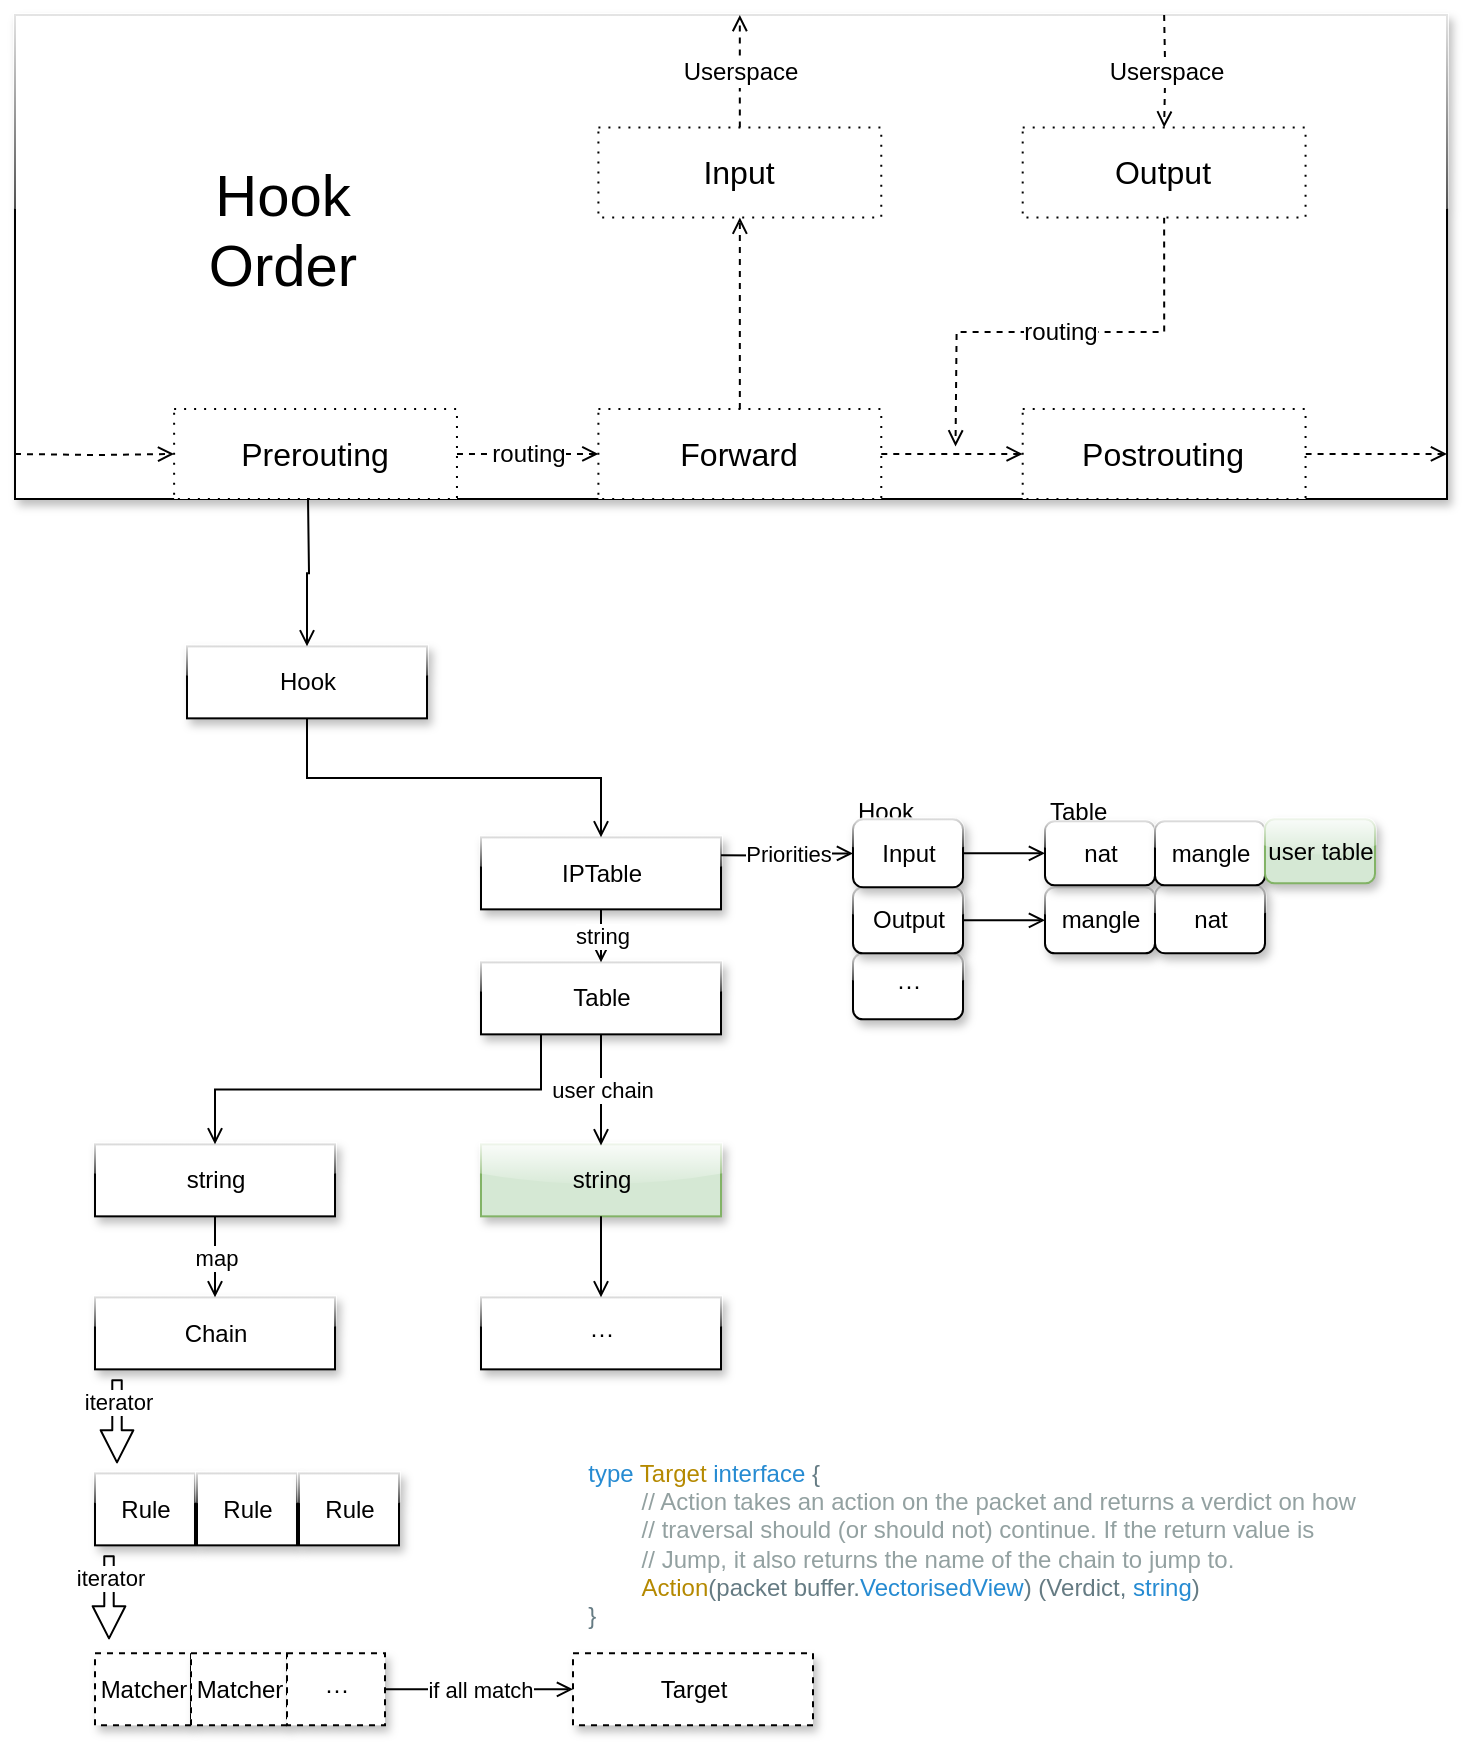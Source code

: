 <mxfile version="11.3.1" type="device" pages="2"><diagram id="ZP91uNZ38qnOfCJ92MrA" name="第 1 页"><mxGraphModel dx="883" dy="803" grid="0" gridSize="10" guides="1" tooltips="1" connect="1" arrows="1" fold="1" page="1" pageScale="1" pageWidth="827" pageHeight="1169" math="0" shadow="0"><root><mxCell id="0"/><mxCell id="1" parent="0"/><mxCell id="z08yBhAAF7HcjVavuX00-14" value="" style="group" vertex="1" connectable="0" parent="1"><mxGeometry x="28.5" y="418.676" width="680" height="467" as="geometry"/></mxCell><mxCell id="vL0ZEsZSCBzODcsoiC3--3" value="···" style="rounded=1;whiteSpace=wrap;html=1;shadow=1;glass=1;comic=0;" vertex="1" parent="z08yBhAAF7HcjVavuX00-14"><mxGeometry x="419" y="81" width="55" height="33" as="geometry"/></mxCell><mxCell id="MYhDUxRFZT9t4ZLYQsHw-10" value="IPTable&lt;span style=&quot;font-family: &amp;#34;helvetica&amp;#34; , &amp;#34;arial&amp;#34; , sans-serif ; font-size: 0px ; white-space: nowrap&quot;&gt;%3CmxGraphModel%3E%3Croot%3E%3CmxCell%20id%3D%220%22%2F%3E%3CmxCell%20id%3D%221%22%20parent%3D%220%22%2F%3E%3CmxCell%20id%3D%222%22%20value%3D%22nat%22%20style%3D%22rounded%3D1%3BwhiteSpace%3Dwrap%3Bhtml%3D1%3Bshadow%3D1%3Bglass%3D1%3Bcomic%3D0%3B%22%20vertex%3D%221%22%20parent%3D%221%22%3E%3CmxGeometry%20x%3D%22210%22%20y%3D%2220%22%20width%3D%2260%22%20height%3D%2230%22%20as%3D%22geometry%22%2F%3E%3C%2FmxCell%3E%3C%2Froot%3E%3C%2FmxGraphModel%3E&lt;/span&gt;" style="rounded=0;whiteSpace=wrap;html=1;shadow=1;glass=1;comic=0;" parent="z08yBhAAF7HcjVavuX00-14" vertex="1"><mxGeometry x="233" y="23" width="120" height="36" as="geometry"/></mxCell><mxCell id="MYhDUxRFZT9t4ZLYQsHw-11" value="Table" style="rounded=0;whiteSpace=wrap;html=1;shadow=1;glass=1;comic=0;" parent="z08yBhAAF7HcjVavuX00-14" vertex="1"><mxGeometry x="233" y="85.5" width="120" height="36" as="geometry"/></mxCell><mxCell id="vL0ZEsZSCBzODcsoiC3--13" value="string" style="edgeStyle=orthogonalEdgeStyle;rounded=0;orthogonalLoop=1;jettySize=auto;html=1;exitX=0.5;exitY=1;exitDx=0;exitDy=0;endArrow=open;endFill=0;" edge="1" parent="z08yBhAAF7HcjVavuX00-14" source="MYhDUxRFZT9t4ZLYQsHw-10" target="MYhDUxRFZT9t4ZLYQsHw-11"><mxGeometry relative="1" as="geometry"/></mxCell><mxCell id="vL0ZEsZSCBzODcsoiC3--1" value="Hook" style="text;html=1;resizable=0;points=[];autosize=1;align=left;verticalAlign=top;spacingTop=-4;" vertex="1" parent="z08yBhAAF7HcjVavuX00-14"><mxGeometry x="419" width="38" height="14" as="geometry"/></mxCell><mxCell id="vL0ZEsZSCBzODcsoiC3--7" value="mangle" style="rounded=1;whiteSpace=wrap;html=1;shadow=1;glass=1;comic=0;" vertex="1" parent="z08yBhAAF7HcjVavuX00-14"><mxGeometry x="515" y="48" width="55" height="33" as="geometry"/></mxCell><mxCell id="vL0ZEsZSCBzODcsoiC3--5" value="nat" style="rounded=1;whiteSpace=wrap;html=1;shadow=1;glass=1;comic=0;" vertex="1" parent="z08yBhAAF7HcjVavuX00-14"><mxGeometry x="570" y="47" width="55" height="34" as="geometry"/></mxCell><mxCell id="vL0ZEsZSCBzODcsoiC3--11" value="nat" style="rounded=1;whiteSpace=wrap;html=1;shadow=1;glass=1;comic=0;" vertex="1" parent="z08yBhAAF7HcjVavuX00-14"><mxGeometry x="515" y="15" width="55" height="32" as="geometry"/></mxCell><mxCell id="vL0ZEsZSCBzODcsoiC3--9" value="mangle" style="rounded=1;whiteSpace=wrap;html=1;shadow=1;glass=1;comic=0;" vertex="1" parent="z08yBhAAF7HcjVavuX00-14"><mxGeometry x="570" y="15" width="55" height="32" as="geometry"/></mxCell><mxCell id="r_kG-EjZNqoKFAAoe4aR-2" value="user table" style="rounded=1;whiteSpace=wrap;html=1;shadow=1;glass=1;comic=0;fillColor=#d5e8d4;strokeColor=#82b366;" vertex="1" parent="z08yBhAAF7HcjVavuX00-14"><mxGeometry x="625" y="14" width="55" height="32" as="geometry"/></mxCell><mxCell id="vL0ZEsZSCBzODcsoiC3--2" value="Output" style="rounded=1;whiteSpace=wrap;html=1;shadow=1;glass=1;comic=0;" vertex="1" parent="z08yBhAAF7HcjVavuX00-14"><mxGeometry x="419" y="48" width="55" height="33" as="geometry"/></mxCell><mxCell id="vL0ZEsZSCBzODcsoiC3--8" value="" style="edgeStyle=orthogonalEdgeStyle;rounded=0;orthogonalLoop=1;jettySize=auto;html=1;endArrow=open;endFill=0;" edge="1" parent="z08yBhAAF7HcjVavuX00-14" source="vL0ZEsZSCBzODcsoiC3--2" target="vL0ZEsZSCBzODcsoiC3--7"><mxGeometry relative="1" as="geometry"/></mxCell><mxCell id="MYhDUxRFZT9t4ZLYQsHw-24" value="Input" style="rounded=1;whiteSpace=wrap;html=1;shadow=1;glass=1;comic=0;" parent="z08yBhAAF7HcjVavuX00-14" vertex="1"><mxGeometry x="419" y="14" width="55" height="34" as="geometry"/></mxCell><mxCell id="MYhDUxRFZT9t4ZLYQsHw-23" value="Priorities" style="edgeStyle=orthogonalEdgeStyle;rounded=0;orthogonalLoop=1;jettySize=auto;html=1;exitX=1;exitY=0.25;exitDx=0;exitDy=0;endArrow=open;endFill=0;" parent="z08yBhAAF7HcjVavuX00-14" source="MYhDUxRFZT9t4ZLYQsHw-10" target="MYhDUxRFZT9t4ZLYQsHw-24" edge="1"><mxGeometry relative="1" as="geometry"><mxPoint x="458" y="32" as="targetPoint"/></mxGeometry></mxCell><mxCell id="vL0ZEsZSCBzODcsoiC3--4" style="edgeStyle=orthogonalEdgeStyle;rounded=0;orthogonalLoop=1;jettySize=auto;html=1;exitX=1;exitY=0.5;exitDx=0;exitDy=0;endArrow=open;endFill=0;entryX=0;entryY=0.5;entryDx=0;entryDy=0;" edge="1" parent="z08yBhAAF7HcjVavuX00-14" source="MYhDUxRFZT9t4ZLYQsHw-24" target="vL0ZEsZSCBzODcsoiC3--11"><mxGeometry relative="1" as="geometry"><mxPoint x="515" y="31" as="targetPoint"/></mxGeometry></mxCell><mxCell id="vL0ZEsZSCBzODcsoiC3--12" value="Table" style="text;html=1;resizable=0;points=[];autosize=1;align=left;verticalAlign=top;spacingTop=-4;" vertex="1" parent="z08yBhAAF7HcjVavuX00-14"><mxGeometry x="515" width="39" height="14" as="geometry"/></mxCell><mxCell id="r_kG-EjZNqoKFAAoe4aR-6" value="string" style="rounded=0;whiteSpace=wrap;html=1;shadow=1;glass=1;comic=0;" vertex="1" parent="z08yBhAAF7HcjVavuX00-14"><mxGeometry x="40" y="176.5" width="120" height="36" as="geometry"/></mxCell><mxCell id="r_kG-EjZNqoKFAAoe4aR-5" style="edgeStyle=orthogonalEdgeStyle;rounded=0;orthogonalLoop=1;jettySize=auto;html=1;exitX=0.25;exitY=1;exitDx=0;exitDy=0;endArrow=open;endFill=0;" edge="1" parent="z08yBhAAF7HcjVavuX00-14" source="MYhDUxRFZT9t4ZLYQsHw-11" target="r_kG-EjZNqoKFAAoe4aR-6"><mxGeometry relative="1" as="geometry"><mxPoint x="110" y="164" as="targetPoint"/></mxGeometry></mxCell><mxCell id="r_kG-EjZNqoKFAAoe4aR-9" value="string" style="rounded=0;whiteSpace=wrap;html=1;shadow=1;glass=1;comic=0;fillColor=#d5e8d4;strokeColor=#82b366;" vertex="1" parent="z08yBhAAF7HcjVavuX00-14"><mxGeometry x="233" y="176.5" width="120" height="36" as="geometry"/></mxCell><mxCell id="r_kG-EjZNqoKFAAoe4aR-11" value="user chain" style="edgeStyle=orthogonalEdgeStyle;rounded=0;orthogonalLoop=1;jettySize=auto;html=1;exitX=0.5;exitY=1;exitDx=0;exitDy=0;endArrow=open;endFill=0;entryX=0.5;entryY=0;entryDx=0;entryDy=0;" edge="1" parent="z08yBhAAF7HcjVavuX00-14" source="MYhDUxRFZT9t4ZLYQsHw-11" target="r_kG-EjZNqoKFAAoe4aR-9"><mxGeometry relative="1" as="geometry"><Array as="points"><mxPoint x="293" y="177"/><mxPoint x="293" y="177"/></Array></mxGeometry></mxCell><mxCell id="r_kG-EjZNqoKFAAoe4aR-7" value="" style="group" vertex="1" connectable="0" parent="z08yBhAAF7HcjVavuX00-14"><mxGeometry x="40" y="253" width="434" height="214" as="geometry"/></mxCell><mxCell id="vL0ZEsZSCBzODcsoiC3--37" value="&lt;table style=&quot;box-sizing: border-box ; border-collapse: collapse ; color: rgb(43 , 55 , 80) ; font-family: , &amp;#34;consolas&amp;#34; , &amp;#34;menlo&amp;#34; , &amp;#34;dejavu sans mono&amp;#34; , monospace ; text-align: left ; white-space: pre ; background-color: rgb(255 , 255 , 255)&quot;&gt;&lt;tbody style=&quot;box-sizing: border-box&quot;&gt;&lt;tr style=&quot;box-sizing: border-box ; transition: 0.2s ease-out 0s&quot;&gt;&lt;td class=&quot;code annotated&quot; style=&quot;box-sizing: border-box ; padding: 0px 0px 0px 1rem ; width: 1110px&quot;&gt;&lt;br&gt;&lt;/td&gt;&lt;/tr&gt;&lt;tr style=&quot;box-sizing: border-box ; transition: 0.2s ease-out 0s&quot;&gt;&lt;td class=&quot;line&quot; style=&quot;box-sizing: border-box ; text-align: right ; padding: 0px ; min-width: 2rem ; vertical-align: top ; color: rgb(189 , 199 , 219)&quot;&gt;&lt;/td&gt;&lt;td class=&quot;code annotated&quot; style=&quot;box-sizing: border-box ; padding: 0px 0px 0px 1rem ; width: 1110px&quot;&gt;&lt;div style=&quot;box-sizing: border-box ; display: inline-block&quot;&gt;&lt;span style=&quot;box-sizing: border-box ; color: rgb(38 , 139 , 210)&quot;&gt;&lt;span style=&quot;box-sizing: border-box&quot;&gt;type&lt;/span&gt;&lt;span style=&quot;box-sizing: border-box&quot;&gt; &lt;/span&gt;&lt;/span&gt;&lt;span style=&quot;box-sizing: border-box ; color: rgb(181 , 137 , 0)&quot;&gt;&lt;span style=&quot;box-sizing: border-box&quot;&gt;Target&lt;/span&gt;&lt;span style=&quot;box-sizing: border-box&quot;&gt; &lt;/span&gt;&lt;/span&gt;&lt;span style=&quot;box-sizing: border-box ; color: rgb(38 , 139 , 210)&quot;&gt;interface&lt;/span&gt;&lt;span style=&quot;box-sizing: border-box ; color: rgb(101 , 123 , 131)&quot;&gt;&lt;span style=&quot;box-sizing: border-box&quot;&gt; &lt;/span&gt;&lt;span style=&quot;box-sizing: border-box&quot;&gt;&lt;span style=&quot;box-sizing: border-box&quot;&gt;{&lt;/span&gt;&lt;/span&gt;&lt;span style=&quot;box-sizing: border-box&quot;&gt;&lt;br&gt;&lt;/span&gt;&lt;/span&gt;&lt;/div&gt;&lt;/td&gt;&lt;/tr&gt;&lt;tr style=&quot;box-sizing: border-box ; transition: 0.2s ease-out 0s&quot;&gt;&lt;td class=&quot;line&quot; style=&quot;box-sizing: border-box ; text-align: right ; padding: 0px ; min-width: 2rem ; vertical-align: top ; color: rgb(189 , 199 , 219)&quot;&gt;&lt;/td&gt;&lt;td class=&quot;code annotated&quot; style=&quot;box-sizing: border-box ; padding: 0px 0px 0px 1rem ; width: 1110px&quot;&gt;&lt;div style=&quot;box-sizing: border-box ; display: inline-block&quot;&gt;&lt;span style=&quot;box-sizing: border-box ; color: rgb(101 , 123 , 131)&quot;&gt;&#9;&lt;/span&gt;&lt;span style=&quot;box-sizing: border-box ; color: rgb(147 , 161 , 161)&quot;&gt;&lt;span style=&quot;box-sizing: border-box&quot;&gt;/&lt;/span&gt;&lt;span style=&quot;box-sizing: border-box&quot;&gt;&lt;span style=&quot;box-sizing: border-box&quot;&gt;/&lt;/span&gt;&lt;/span&gt;&lt;span style=&quot;box-sizing: border-box&quot;&gt; &lt;/span&gt;&lt;span style=&quot;box-sizing: border-box&quot;&gt;&lt;span style=&quot;box-sizing: border-box&quot;&gt;Action&lt;/span&gt;&lt;/span&gt;&lt;span style=&quot;box-sizing: border-box&quot;&gt; &lt;/span&gt;&lt;span style=&quot;box-sizing: border-box&quot;&gt;&lt;span style=&quot;box-sizing: border-box&quot;&gt;takes&lt;/span&gt;&lt;/span&gt;&lt;span style=&quot;box-sizing: border-box&quot;&gt; &lt;/span&gt;&lt;span style=&quot;box-sizing: border-box&quot;&gt;&lt;span style=&quot;box-sizing: border-box&quot;&gt;an&lt;/span&gt;&lt;/span&gt;&lt;span style=&quot;box-sizing: border-box&quot;&gt; &lt;/span&gt;&lt;span style=&quot;box-sizing: border-box&quot;&gt;&lt;span style=&quot;box-sizing: border-box&quot;&gt;action&lt;/span&gt;&lt;/span&gt;&lt;span style=&quot;box-sizing: border-box&quot;&gt; &lt;/span&gt;&lt;span style=&quot;box-sizing: border-box&quot;&gt;&lt;span style=&quot;box-sizing: border-box&quot;&gt;on&lt;/span&gt;&lt;/span&gt;&lt;span style=&quot;box-sizing: border-box&quot;&gt; &lt;/span&gt;&lt;span style=&quot;box-sizing: border-box&quot;&gt;&lt;span style=&quot;box-sizing: border-box&quot;&gt;the&lt;/span&gt;&lt;/span&gt;&lt;span style=&quot;box-sizing: border-box&quot;&gt; &lt;/span&gt;&lt;span style=&quot;box-sizing: border-box&quot;&gt;&lt;span style=&quot;box-sizing: border-box&quot;&gt;packet&lt;/span&gt;&lt;/span&gt;&lt;span style=&quot;box-sizing: border-box&quot;&gt; &lt;/span&gt;&lt;span style=&quot;box-sizing: border-box&quot;&gt;&lt;span style=&quot;box-sizing: border-box&quot;&gt;and&lt;/span&gt;&lt;/span&gt;&lt;span style=&quot;box-sizing: border-box&quot;&gt; &lt;/span&gt;&lt;span style=&quot;box-sizing: border-box&quot;&gt;&lt;span style=&quot;box-sizing: border-box&quot;&gt;returns&lt;/span&gt;&lt;/span&gt;&lt;span style=&quot;box-sizing: border-box&quot;&gt; &lt;/span&gt;&lt;span style=&quot;box-sizing: border-box&quot;&gt;&lt;span style=&quot;box-sizing: border-box&quot;&gt;a&lt;/span&gt;&lt;/span&gt;&lt;span style=&quot;box-sizing: border-box&quot;&gt; &lt;/span&gt;&lt;span style=&quot;box-sizing: border-box&quot;&gt;&lt;span style=&quot;box-sizing: border-box&quot;&gt;verdict&lt;/span&gt;&lt;/span&gt;&lt;span style=&quot;box-sizing: border-box&quot;&gt; &lt;/span&gt;&lt;span style=&quot;box-sizing: border-box&quot;&gt;&lt;span style=&quot;box-sizing: border-box&quot;&gt;on&lt;/span&gt;&lt;/span&gt;&lt;span style=&quot;box-sizing: border-box&quot;&gt; &lt;/span&gt;&lt;span style=&quot;box-sizing: border-box&quot;&gt;&lt;span style=&quot;box-sizing: border-box&quot;&gt;how&lt;/span&gt;&lt;/span&gt;&lt;span style=&quot;box-sizing: border-box&quot;&gt;&lt;br&gt;&lt;/span&gt;&lt;/span&gt;&lt;/div&gt;&lt;/td&gt;&lt;/tr&gt;&lt;tr style=&quot;box-sizing: border-box ; transition: 0.2s ease-out 0s&quot;&gt;&lt;td class=&quot;line&quot; style=&quot;box-sizing: border-box ; text-align: right ; padding: 0px ; min-width: 2rem ; vertical-align: top ; color: rgb(189 , 199 , 219)&quot;&gt;&lt;/td&gt;&lt;td class=&quot;code annotated&quot; style=&quot;box-sizing: border-box ; padding: 0px 0px 0px 1rem ; width: 1110px&quot;&gt;&lt;div style=&quot;box-sizing: border-box ; display: inline-block&quot;&gt;&lt;span style=&quot;box-sizing: border-box ; color: rgb(101 , 123 , 131)&quot;&gt;&#9;&lt;/span&gt;&lt;span style=&quot;box-sizing: border-box ; color: rgb(147 , 161 , 161)&quot;&gt;&lt;span style=&quot;box-sizing: border-box&quot;&gt;/&lt;/span&gt;&lt;span style=&quot;box-sizing: border-box&quot;&gt;&lt;span style=&quot;box-sizing: border-box&quot;&gt;/&lt;/span&gt;&lt;/span&gt;&lt;span style=&quot;box-sizing: border-box&quot;&gt; &lt;/span&gt;&lt;span style=&quot;box-sizing: border-box&quot;&gt;&lt;span style=&quot;box-sizing: border-box&quot;&gt;traversal&lt;/span&gt;&lt;/span&gt;&lt;span style=&quot;box-sizing: border-box&quot;&gt; &lt;/span&gt;&lt;span style=&quot;box-sizing: border-box&quot;&gt;&lt;span style=&quot;box-sizing: border-box&quot;&gt;should&lt;/span&gt;&lt;/span&gt;&lt;span style=&quot;box-sizing: border-box&quot;&gt; &lt;/span&gt;&lt;span style=&quot;box-sizing: border-box&quot;&gt;&lt;span style=&quot;box-sizing: border-box&quot;&gt;(&lt;/span&gt;&lt;/span&gt;&lt;span style=&quot;box-sizing: border-box&quot;&gt;&lt;span style=&quot;box-sizing: border-box&quot;&gt;or&lt;/span&gt;&lt;/span&gt;&lt;span style=&quot;box-sizing: border-box&quot;&gt; &lt;/span&gt;&lt;span style=&quot;box-sizing: border-box&quot;&gt;&lt;span style=&quot;box-sizing: border-box&quot;&gt;should&lt;/span&gt;&lt;/span&gt;&lt;span style=&quot;box-sizing: border-box&quot;&gt; &lt;/span&gt;&lt;span style=&quot;box-sizing: border-box&quot;&gt;&lt;span style=&quot;box-sizing: border-box&quot;&gt;not&lt;/span&gt;&lt;/span&gt;&lt;span style=&quot;box-sizing: border-box&quot;&gt;&lt;span style=&quot;box-sizing: border-box&quot;&gt;)&lt;/span&gt;&lt;/span&gt;&lt;span style=&quot;box-sizing: border-box&quot;&gt; &lt;/span&gt;&lt;span style=&quot;box-sizing: border-box&quot;&gt;&lt;span style=&quot;box-sizing: border-box&quot;&gt;continue&lt;/span&gt;&lt;/span&gt;&lt;span style=&quot;box-sizing: border-box&quot;&gt;&lt;span style=&quot;box-sizing: border-box&quot;&gt;.&lt;/span&gt;&lt;/span&gt;&lt;span style=&quot;box-sizing: border-box&quot;&gt; &lt;/span&gt;&lt;span style=&quot;box-sizing: border-box&quot;&gt;&lt;span style=&quot;box-sizing: border-box&quot;&gt;If&lt;/span&gt;&lt;/span&gt;&lt;span style=&quot;box-sizing: border-box&quot;&gt; &lt;/span&gt;&lt;span style=&quot;box-sizing: border-box&quot;&gt;&lt;span style=&quot;box-sizing: border-box&quot;&gt;the&lt;/span&gt;&lt;/span&gt;&lt;span style=&quot;box-sizing: border-box&quot;&gt; &lt;/span&gt;&lt;span style=&quot;box-sizing: border-box&quot;&gt;&lt;span style=&quot;box-sizing: border-box&quot;&gt;return&lt;/span&gt;&lt;/span&gt;&lt;span style=&quot;box-sizing: border-box&quot;&gt; &lt;/span&gt;&lt;span style=&quot;box-sizing: border-box&quot;&gt;&lt;span style=&quot;box-sizing: border-box&quot;&gt;value&lt;/span&gt;&lt;/span&gt;&lt;span style=&quot;box-sizing: border-box&quot;&gt; &lt;/span&gt;&lt;span style=&quot;box-sizing: border-box&quot;&gt;&lt;span style=&quot;box-sizing: border-box&quot;&gt;is&lt;/span&gt;&lt;/span&gt;&lt;span style=&quot;box-sizing: border-box&quot;&gt;&lt;br&gt;&lt;/span&gt;&lt;/span&gt;&lt;/div&gt;&lt;/td&gt;&lt;/tr&gt;&lt;tr style=&quot;box-sizing: border-box ; transition: 0.2s ease-out 0s&quot;&gt;&lt;td class=&quot;line&quot; style=&quot;box-sizing: border-box ; text-align: right ; padding: 0px ; min-width: 2rem ; vertical-align: top ; color: rgb(189 , 199 , 219)&quot;&gt;&lt;/td&gt;&lt;td class=&quot;code annotated&quot; style=&quot;box-sizing: border-box ; padding: 0px 0px 0px 1rem ; width: 1110px&quot;&gt;&lt;div style=&quot;box-sizing: border-box ; display: inline-block&quot;&gt;&lt;span style=&quot;box-sizing: border-box ; color: rgb(101 , 123 , 131)&quot;&gt;&#9;&lt;/span&gt;&lt;span style=&quot;box-sizing: border-box ; color: rgb(147 , 161 , 161)&quot;&gt;&lt;span style=&quot;box-sizing: border-box&quot;&gt;/&lt;/span&gt;&lt;span style=&quot;box-sizing: border-box&quot;&gt;&lt;span style=&quot;box-sizing: border-box&quot;&gt;/&lt;/span&gt;&lt;/span&gt;&lt;span style=&quot;box-sizing: border-box&quot;&gt; &lt;/span&gt;&lt;span style=&quot;box-sizing: border-box&quot;&gt;&lt;span style=&quot;box-sizing: border-box&quot;&gt;Jump&lt;/span&gt;&lt;/span&gt;&lt;span style=&quot;box-sizing: border-box&quot;&gt;&lt;span style=&quot;box-sizing: border-box&quot;&gt;,&lt;/span&gt;&lt;/span&gt;&lt;span style=&quot;box-sizing: border-box&quot;&gt; &lt;/span&gt;&lt;span style=&quot;box-sizing: border-box&quot;&gt;&lt;span style=&quot;box-sizing: border-box&quot;&gt;it&lt;/span&gt;&lt;/span&gt;&lt;span style=&quot;box-sizing: border-box&quot;&gt; &lt;/span&gt;&lt;span style=&quot;box-sizing: border-box&quot;&gt;&lt;span style=&quot;box-sizing: border-box&quot;&gt;also&lt;/span&gt;&lt;/span&gt;&lt;span style=&quot;box-sizing: border-box&quot;&gt; &lt;/span&gt;&lt;span style=&quot;box-sizing: border-box&quot;&gt;&lt;span style=&quot;box-sizing: border-box&quot;&gt;returns&lt;/span&gt;&lt;/span&gt;&lt;span style=&quot;box-sizing: border-box&quot;&gt; &lt;/span&gt;&lt;span style=&quot;box-sizing: border-box&quot;&gt;&lt;span style=&quot;box-sizing: border-box&quot;&gt;the&lt;/span&gt;&lt;/span&gt;&lt;span style=&quot;box-sizing: border-box&quot;&gt; &lt;/span&gt;&lt;span style=&quot;box-sizing: border-box&quot;&gt;&lt;span style=&quot;box-sizing: border-box&quot;&gt;name&lt;/span&gt;&lt;/span&gt;&lt;span style=&quot;box-sizing: border-box&quot;&gt; &lt;/span&gt;&lt;span style=&quot;box-sizing: border-box&quot;&gt;&lt;span style=&quot;box-sizing: border-box&quot;&gt;of&lt;/span&gt;&lt;/span&gt;&lt;span style=&quot;box-sizing: border-box&quot;&gt; &lt;/span&gt;&lt;span style=&quot;box-sizing: border-box&quot;&gt;&lt;span style=&quot;box-sizing: border-box&quot;&gt;the&lt;/span&gt;&lt;/span&gt;&lt;span style=&quot;box-sizing: border-box&quot;&gt; &lt;/span&gt;&lt;span style=&quot;box-sizing: border-box&quot;&gt;&lt;span style=&quot;box-sizing: border-box&quot;&gt;chain&lt;/span&gt;&lt;/span&gt;&lt;span style=&quot;box-sizing: border-box&quot;&gt; &lt;/span&gt;&lt;span style=&quot;box-sizing: border-box&quot;&gt;&lt;span style=&quot;box-sizing: border-box&quot;&gt;to&lt;/span&gt;&lt;/span&gt;&lt;span style=&quot;box-sizing: border-box&quot;&gt; &lt;/span&gt;&lt;span style=&quot;box-sizing: border-box&quot;&gt;&lt;span style=&quot;box-sizing: border-box&quot;&gt;jump&lt;/span&gt;&lt;/span&gt;&lt;span style=&quot;box-sizing: border-box&quot;&gt; &lt;/span&gt;&lt;span style=&quot;box-sizing: border-box&quot;&gt;&lt;span style=&quot;box-sizing: border-box&quot;&gt;to&lt;/span&gt;&lt;/span&gt;&lt;span style=&quot;box-sizing: border-box&quot;&gt;&lt;span style=&quot;box-sizing: border-box&quot;&gt;.&lt;/span&gt;&lt;/span&gt;&lt;span style=&quot;box-sizing: border-box&quot;&gt;&lt;br&gt;&lt;/span&gt;&lt;/span&gt;&lt;/div&gt;&lt;/td&gt;&lt;/tr&gt;&lt;tr style=&quot;box-sizing: border-box ; transition: 0.2s ease-out 0s&quot;&gt;&lt;td class=&quot;line&quot; style=&quot;box-sizing: border-box ; text-align: right ; padding: 0px ; min-width: 2rem ; vertical-align: top ; color: rgb(189 , 199 , 219)&quot;&gt;&lt;/td&gt;&lt;td class=&quot;code annotated&quot; style=&quot;box-sizing: border-box ; padding: 0px 0px 0px 1rem ; width: 1110px&quot;&gt;&lt;div style=&quot;box-sizing: border-box ; display: inline-block&quot;&gt;&lt;span style=&quot;box-sizing: border-box ; color: rgb(101 , 123 , 131)&quot;&gt;&#9;&lt;/span&gt;&lt;span style=&quot;box-sizing: border-box ; color: rgb(181 , 137 , 0)&quot;&gt;Action&lt;/span&gt;&lt;span style=&quot;box-sizing: border-box ; color: rgb(101 , 123 , 131)&quot;&gt;&lt;span style=&quot;box-sizing: border-box&quot;&gt;(&lt;/span&gt;&lt;span style=&quot;box-sizing: border-box&quot;&gt;&lt;span style=&quot;box-sizing: border-box&quot;&gt;packet&lt;/span&gt;&lt;/span&gt;&lt;span style=&quot;box-sizing: border-box&quot;&gt; &lt;/span&gt;&lt;span style=&quot;box-sizing: border-box&quot;&gt;&lt;span style=&quot;box-sizing: border-box&quot;&gt;buffer&lt;/span&gt;&lt;/span&gt;&lt;span style=&quot;box-sizing: border-box&quot;&gt;&lt;span style=&quot;box-sizing: border-box&quot;&gt;.&lt;/span&gt;&lt;/span&gt;&lt;/span&gt;&lt;span style=&quot;box-sizing: border-box ; color: rgb(38 , 139 , 210)&quot;&gt;VectorisedView&lt;/span&gt;&lt;span style=&quot;box-sizing: border-box ; color: rgb(101 , 123 , 131)&quot;&gt;&lt;span style=&quot;box-sizing: border-box&quot;&gt;)&lt;/span&gt;&lt;span style=&quot;box-sizing: border-box&quot;&gt; &lt;/span&gt;&lt;span style=&quot;box-sizing: border-box&quot;&gt;&lt;span style=&quot;box-sizing: border-box&quot;&gt;(&lt;/span&gt;&lt;/span&gt;&lt;span style=&quot;box-sizing: border-box&quot;&gt;&lt;span style=&quot;box-sizing: border-box&quot;&gt;Verdict&lt;/span&gt;&lt;/span&gt;&lt;span style=&quot;box-sizing: border-box&quot;&gt;&lt;span style=&quot;box-sizing: border-box&quot;&gt;,&lt;/span&gt;&lt;/span&gt;&lt;span style=&quot;box-sizing: border-box&quot;&gt; &lt;/span&gt;&lt;/span&gt;&lt;span style=&quot;box-sizing: border-box ; color: rgb(38 , 139 , 210)&quot;&gt;string&lt;/span&gt;&lt;span style=&quot;box-sizing: border-box ; color: rgb(101 , 123 , 131)&quot;&gt;&lt;span style=&quot;box-sizing: border-box&quot;&gt;)&lt;/span&gt;&lt;span style=&quot;box-sizing: border-box&quot;&gt;&lt;br&gt;&lt;/span&gt;&lt;/span&gt;&lt;/div&gt;&lt;/td&gt;&lt;/tr&gt;&lt;tr style=&quot;box-sizing: border-box ; transition: 0.2s ease-out 0s&quot;&gt;&lt;td class=&quot;line&quot; style=&quot;box-sizing: border-box ; text-align: right ; padding: 0px ; min-width: 2rem ; vertical-align: top ; color: rgb(189 , 199 , 219)&quot;&gt;&lt;/td&gt;&lt;td class=&quot;code annotated&quot; style=&quot;box-sizing: border-box ; padding: 0px 0px 0px 1rem ; width: 1110px&quot;&gt;&lt;div style=&quot;box-sizing: border-box ; display: inline-block&quot;&gt;&lt;span style=&quot;box-sizing: border-box ; color: rgb(101 , 123 , 131)&quot;&gt;}&lt;/span&gt;&lt;/div&gt;&lt;/td&gt;&lt;/tr&gt;&lt;/tbody&gt;&lt;/table&gt;" style="text;html=1;strokeColor=none;fillColor=none;align=center;verticalAlign=middle;whiteSpace=wrap;rounded=0;" vertex="1" parent="r_kG-EjZNqoKFAAoe4aR-7"><mxGeometry x="394" y="106" width="40" height="20" as="geometry"/></mxCell><mxCell id="MYhDUxRFZT9t4ZLYQsHw-12" value="Chain" style="rounded=0;whiteSpace=wrap;html=1;shadow=1;glass=1;comic=0;strokeColor=#000000;" parent="r_kG-EjZNqoKFAAoe4aR-7" vertex="1"><mxGeometry width="120" height="36" as="geometry"/></mxCell><mxCell id="MYhDUxRFZT9t4ZLYQsHw-13" value="Rule" style="rounded=0;whiteSpace=wrap;html=1;shadow=1;glass=1;comic=0;" parent="r_kG-EjZNqoKFAAoe4aR-7" vertex="1"><mxGeometry y="88" width="50" height="36" as="geometry"/></mxCell><mxCell id="MYhDUxRFZT9t4ZLYQsHw-17" value="Target" style="rounded=0;whiteSpace=wrap;html=1;shadow=1;glass=0;comic=0;dashed=1;strokeColor=#000000;" parent="r_kG-EjZNqoKFAAoe4aR-7" vertex="1"><mxGeometry x="239" y="178" width="120" height="36" as="geometry"/></mxCell><mxCell id="vL0ZEsZSCBzODcsoiC3--19" value="Rule" style="rounded=0;whiteSpace=wrap;html=1;shadow=1;glass=1;comic=0;" vertex="1" parent="r_kG-EjZNqoKFAAoe4aR-7"><mxGeometry x="51" y="88" width="50" height="36" as="geometry"/></mxCell><mxCell id="vL0ZEsZSCBzODcsoiC3--22" value="Rule" style="rounded=0;whiteSpace=wrap;html=1;shadow=1;glass=1;comic=0;" vertex="1" parent="r_kG-EjZNqoKFAAoe4aR-7"><mxGeometry x="102" y="88" width="50" height="36" as="geometry"/></mxCell><mxCell id="vL0ZEsZSCBzODcsoiC3--29" value="if all match" style="edgeStyle=orthogonalEdgeStyle;rounded=0;orthogonalLoop=1;jettySize=auto;html=1;exitX=1;exitY=0.5;exitDx=0;exitDy=0;entryX=0;entryY=0.5;entryDx=0;entryDy=0;endArrow=open;endFill=0;" edge="1" parent="r_kG-EjZNqoKFAAoe4aR-7" source="vL0ZEsZSCBzODcsoiC3--28" target="MYhDUxRFZT9t4ZLYQsHw-17"><mxGeometry relative="1" as="geometry"/></mxCell><mxCell id="vL0ZEsZSCBzODcsoiC3--30" value="iterator" style="shape=flexArrow;endArrow=classic;html=1;endWidth=10.633;endSize=5.019;width=4.722;" edge="1" parent="r_kG-EjZNqoKFAAoe4aR-7"><mxGeometry x="-0.476" width="50" height="50" relative="1" as="geometry"><mxPoint x="11" y="41" as="sourcePoint"/><mxPoint x="11" y="83" as="targetPoint"/><mxPoint as="offset"/></mxGeometry></mxCell><mxCell id="vL0ZEsZSCBzODcsoiC3--32" value="iterator" style="shape=flexArrow;endArrow=classic;html=1;endWidth=10.633;endSize=5.019;width=4.722;" edge="1" parent="r_kG-EjZNqoKFAAoe4aR-7"><mxGeometry x="-0.476" width="50" height="50" relative="1" as="geometry"><mxPoint x="7" y="129" as="sourcePoint"/><mxPoint x="7" y="171" as="targetPoint"/><mxPoint as="offset"/></mxGeometry></mxCell><mxCell id="r_kG-EjZNqoKFAAoe4aR-1" value="" style="group" vertex="1" connectable="0" parent="r_kG-EjZNqoKFAAoe4aR-7"><mxGeometry y="178" width="145" height="36" as="geometry"/></mxCell><mxCell id="MYhDUxRFZT9t4ZLYQsHw-18" value="Matcher" style="rounded=0;whiteSpace=wrap;html=1;shadow=1;glass=0;comic=0;dashed=1;strokeColor=#000000;" parent="r_kG-EjZNqoKFAAoe4aR-1" vertex="1"><mxGeometry width="48" height="36" as="geometry"/></mxCell><mxCell id="vL0ZEsZSCBzODcsoiC3--25" value="Matcher" style="rounded=0;whiteSpace=wrap;html=1;shadow=1;glass=0;comic=0;dashed=1;strokeColor=#000000;" vertex="1" parent="r_kG-EjZNqoKFAAoe4aR-1"><mxGeometry x="48" width="48" height="36" as="geometry"/></mxCell><mxCell id="vL0ZEsZSCBzODcsoiC3--28" value="···" style="rounded=0;whiteSpace=wrap;html=1;shadow=1;glass=0;comic=0;dashed=1;strokeColor=#000000;" vertex="1" parent="r_kG-EjZNqoKFAAoe4aR-1"><mxGeometry x="96" width="49" height="36" as="geometry"/></mxCell><mxCell id="r_kG-EjZNqoKFAAoe4aR-14" value="···" style="rounded=0;whiteSpace=wrap;html=1;shadow=1;glass=1;comic=0;" vertex="1" parent="r_kG-EjZNqoKFAAoe4aR-7"><mxGeometry x="193" width="120" height="36" as="geometry"/></mxCell><mxCell id="r_kG-EjZNqoKFAAoe4aR-8" value="map" style="edgeStyle=orthogonalEdgeStyle;rounded=0;orthogonalLoop=1;jettySize=auto;html=1;exitX=0.5;exitY=1;exitDx=0;exitDy=0;entryX=0.5;entryY=0;entryDx=0;entryDy=0;endArrow=open;endFill=0;" edge="1" parent="z08yBhAAF7HcjVavuX00-14" source="r_kG-EjZNqoKFAAoe4aR-6" target="MYhDUxRFZT9t4ZLYQsHw-12"><mxGeometry relative="1" as="geometry"/></mxCell><mxCell id="r_kG-EjZNqoKFAAoe4aR-12" style="edgeStyle=orthogonalEdgeStyle;rounded=0;orthogonalLoop=1;jettySize=auto;html=1;exitX=0.5;exitY=1;exitDx=0;exitDy=0;endArrow=open;endFill=0;" edge="1" parent="z08yBhAAF7HcjVavuX00-14" source="r_kG-EjZNqoKFAAoe4aR-9" target="r_kG-EjZNqoKFAAoe4aR-14"><mxGeometry relative="1" as="geometry"><mxPoint x="221" y="243" as="targetPoint"/></mxGeometry></mxCell><mxCell id="z08yBhAAF7HcjVavuX00-18" value="" style="group;rounded=0;shadow=1;verticalAlign=middle;strokeColor=#000000;fillColor=#ffffff;glass=1;" vertex="1" connectable="0" parent="1"><mxGeometry x="28.5" y="30.5" width="716" height="242" as="geometry"/></mxCell><mxCell id="z08yBhAAF7HcjVavuX00-1" style="edgeStyle=orthogonalEdgeStyle;rounded=0;orthogonalLoop=1;jettySize=auto;html=1;entryX=0;entryY=0.5;entryDx=0;entryDy=0;fontSize=12;endArrow=open;endFill=0;dashed=1;" edge="1" parent="z08yBhAAF7HcjVavuX00-18" target="z08yBhAAF7HcjVavuX00-3"><mxGeometry relative="1" as="geometry"><mxPoint x="-4.02e-13" y="219.488" as="targetPoint"/><mxPoint y="219.488" as="sourcePoint"/></mxGeometry></mxCell><mxCell id="z08yBhAAF7HcjVavuX00-3" value="Prerouting" style="rounded=0;whiteSpace=wrap;html=1;fontSize=16;dashed=1;dashPattern=1 4;" vertex="1" parent="z08yBhAAF7HcjVavuX00-18"><mxGeometry x="79.556" y="196.977" width="141.432" height="45.023" as="geometry"/></mxCell><mxCell id="z08yBhAAF7HcjVavuX00-6" value="Forward" style="rounded=0;whiteSpace=wrap;html=1;fontSize=16;dashed=1;dashPattern=1 4;" vertex="1" parent="z08yBhAAF7HcjVavuX00-18"><mxGeometry x="291.704" y="196.977" width="141.432" height="45.023" as="geometry"/></mxCell><mxCell id="z08yBhAAF7HcjVavuX00-2" value="routing" style="edgeStyle=orthogonalEdgeStyle;rounded=0;orthogonalLoop=1;jettySize=auto;html=1;exitX=1;exitY=0.5;exitDx=0;exitDy=0;entryX=0;entryY=0.5;entryDx=0;entryDy=0;dashed=1;endArrow=open;endFill=0;fontSize=12;" edge="1" parent="z08yBhAAF7HcjVavuX00-18" source="z08yBhAAF7HcjVavuX00-3" target="z08yBhAAF7HcjVavuX00-6"><mxGeometry relative="1" as="geometry"/></mxCell><mxCell id="z08yBhAAF7HcjVavuX00-7" style="edgeStyle=orthogonalEdgeStyle;rounded=0;orthogonalLoop=1;jettySize=auto;html=1;exitX=1;exitY=0.5;exitDx=0;exitDy=0;dashed=1;endArrow=open;endFill=0;fontSize=12;" edge="1" parent="z08yBhAAF7HcjVavuX00-18" source="z08yBhAAF7HcjVavuX00-8"><mxGeometry relative="1" as="geometry"><mxPoint x="716" y="219.488" as="targetPoint"/></mxGeometry></mxCell><mxCell id="z08yBhAAF7HcjVavuX00-8" value="Postrouting" style="rounded=0;whiteSpace=wrap;html=1;fontSize=16;dashed=1;dashPattern=1 4;" vertex="1" parent="z08yBhAAF7HcjVavuX00-18"><mxGeometry x="503.852" y="196.977" width="141.432" height="45.023" as="geometry"/></mxCell><mxCell id="z08yBhAAF7HcjVavuX00-4" style="edgeStyle=orthogonalEdgeStyle;rounded=0;orthogonalLoop=1;jettySize=auto;html=1;exitX=1;exitY=0.5;exitDx=0;exitDy=0;entryX=0;entryY=0.5;entryDx=0;entryDy=0;dashed=1;endArrow=open;endFill=0;fontSize=12;" edge="1" parent="z08yBhAAF7HcjVavuX00-18" source="z08yBhAAF7HcjVavuX00-6" target="z08yBhAAF7HcjVavuX00-8"><mxGeometry relative="1" as="geometry"/></mxCell><mxCell id="z08yBhAAF7HcjVavuX00-9" value="Userspace" style="edgeStyle=orthogonalEdgeStyle;rounded=0;orthogonalLoop=1;jettySize=auto;html=1;exitX=0.5;exitY=0;exitDx=0;exitDy=0;dashed=1;endArrow=open;endFill=0;fontSize=12;" edge="1" parent="z08yBhAAF7HcjVavuX00-18" source="z08yBhAAF7HcjVavuX00-10"><mxGeometry relative="1" as="geometry"><mxPoint x="362.42" as="targetPoint"/></mxGeometry></mxCell><mxCell id="z08yBhAAF7HcjVavuX00-10" value="Input" style="rounded=0;whiteSpace=wrap;html=1;fontSize=16;dashed=1;dashPattern=1 4;" vertex="1" parent="z08yBhAAF7HcjVavuX00-18"><mxGeometry x="291.704" y="56.279" width="141.432" height="45.023" as="geometry"/></mxCell><mxCell id="z08yBhAAF7HcjVavuX00-5" style="edgeStyle=orthogonalEdgeStyle;rounded=0;orthogonalLoop=1;jettySize=auto;html=1;exitX=0.5;exitY=0;exitDx=0;exitDy=0;dashed=1;endArrow=open;endFill=0;fontSize=12;" edge="1" parent="z08yBhAAF7HcjVavuX00-18" source="z08yBhAAF7HcjVavuX00-6" target="z08yBhAAF7HcjVavuX00-10"><mxGeometry relative="1" as="geometry"/></mxCell><mxCell id="z08yBhAAF7HcjVavuX00-11" value="routing" style="edgeStyle=orthogonalEdgeStyle;rounded=0;orthogonalLoop=1;jettySize=auto;html=1;exitX=0.5;exitY=1;exitDx=0;exitDy=0;dashed=1;endArrow=open;endFill=0;fontSize=12;" edge="1" parent="z08yBhAAF7HcjVavuX00-18" source="z08yBhAAF7HcjVavuX00-13"><mxGeometry relative="1" as="geometry"><mxPoint x="470.262" y="215.736" as="targetPoint"/></mxGeometry></mxCell><mxCell id="z08yBhAAF7HcjVavuX00-12" value="Userspace" style="edgeStyle=orthogonalEdgeStyle;rounded=0;orthogonalLoop=1;jettySize=auto;html=1;dashed=1;endArrow=open;endFill=0;fontSize=12;entryX=0.5;entryY=0;entryDx=0;entryDy=0;" edge="1" parent="z08yBhAAF7HcjVavuX00-18" target="z08yBhAAF7HcjVavuX00-13"><mxGeometry relative="1" as="geometry"><mxPoint x="574.568" y="-37.519" as="targetPoint"/><mxPoint x="574.568" as="sourcePoint"/></mxGeometry></mxCell><mxCell id="z08yBhAAF7HcjVavuX00-13" value="Output" style="rounded=0;whiteSpace=wrap;html=1;fontSize=16;dashed=1;dashPattern=1 4;" vertex="1" parent="z08yBhAAF7HcjVavuX00-18"><mxGeometry x="503.852" y="56.279" width="141.432" height="45.023" as="geometry"/></mxCell><mxCell id="z08yBhAAF7HcjVavuX00-23" value="Hook Order" style="text;html=1;strokeColor=none;fillColor=none;align=center;verticalAlign=middle;whiteSpace=wrap;rounded=0;fontSize=29;" vertex="1" parent="z08yBhAAF7HcjVavuX00-18"><mxGeometry x="74.252" y="69.411" width="119.333" height="76.915" as="geometry"/></mxCell><mxCell id="MYhDUxRFZT9t4ZLYQsHw-9" value="Hook" style="rounded=0;whiteSpace=wrap;html=1;shadow=1;glass=1;comic=0;" parent="1" vertex="1"><mxGeometry x="114.5" y="346.176" width="120" height="36" as="geometry"/></mxCell><mxCell id="MYhDUxRFZT9t4ZLYQsHw-19" style="edgeStyle=orthogonalEdgeStyle;rounded=0;orthogonalLoop=1;jettySize=auto;html=1;exitX=0.5;exitY=1;exitDx=0;exitDy=0;entryX=0.5;entryY=0;entryDx=0;entryDy=0;endArrow=open;endFill=0;" parent="1" source="MYhDUxRFZT9t4ZLYQsHw-9" target="MYhDUxRFZT9t4ZLYQsHw-10" edge="1"><mxGeometry relative="1" as="geometry"/></mxCell><mxCell id="z08yBhAAF7HcjVavuX00-19" style="edgeStyle=orthogonalEdgeStyle;rounded=0;orthogonalLoop=1;jettySize=auto;html=1;endArrow=open;endFill=0;" edge="1" parent="1" target="MYhDUxRFZT9t4ZLYQsHw-9"><mxGeometry relative="1" as="geometry"><mxPoint x="175" y="272" as="sourcePoint"/></mxGeometry></mxCell></root></mxGraphModel></diagram><diagram id="hFJB7tADBMPIiZfFb4wt" name="第 2 页"><mxGraphModel dx="530" dy="482" grid="1" gridSize="10" guides="1" tooltips="1" connect="1" arrows="1" fold="1" page="1" pageScale="1" pageWidth="827" pageHeight="1169" math="0" shadow="0"><root><mxCell id="YZlakV1biq-zncu55PRI-0"/><mxCell id="YZlakV1biq-zncu55PRI-1" parent="YZlakV1biq-zncu55PRI-0"/><mxCell id="JTlpp2xSlT0dBLxiSSJM-0" style="edgeStyle=orthogonalEdgeStyle;rounded=0;orthogonalLoop=1;jettySize=auto;html=1;entryX=0;entryY=0.5;entryDx=0;entryDy=0;fontSize=12;endArrow=open;endFill=0;dashed=1;" edge="1" parent="YZlakV1biq-zncu55PRI-1" target="JTlpp2xSlT0dBLxiSSJM-2"><mxGeometry relative="1" as="geometry"><mxPoint x="8" y="414" as="targetPoint"/><mxPoint x="8.0" y="414" as="sourcePoint"/></mxGeometry></mxCell><mxCell id="JTlpp2xSlT0dBLxiSSJM-1" value="routing" style="edgeStyle=orthogonalEdgeStyle;rounded=0;orthogonalLoop=1;jettySize=auto;html=1;exitX=1;exitY=0.5;exitDx=0;exitDy=0;entryX=0;entryY=0.5;entryDx=0;entryDy=0;dashed=1;endArrow=open;endFill=0;fontSize=12;" edge="1" parent="YZlakV1biq-zncu55PRI-1" source="JTlpp2xSlT0dBLxiSSJM-2" target="JTlpp2xSlT0dBLxiSSJM-5"><mxGeometry relative="1" as="geometry"/></mxCell><mxCell id="JTlpp2xSlT0dBLxiSSJM-2" value="Prerouting" style="rounded=0;whiteSpace=wrap;html=1;fontSize=16;dashed=1;dashPattern=1 4;" vertex="1" parent="YZlakV1biq-zncu55PRI-1"><mxGeometry x="98" y="390" width="160" height="48" as="geometry"/></mxCell><mxCell id="JTlpp2xSlT0dBLxiSSJM-3" style="edgeStyle=orthogonalEdgeStyle;rounded=0;orthogonalLoop=1;jettySize=auto;html=1;exitX=1;exitY=0.5;exitDx=0;exitDy=0;entryX=0;entryY=0.5;entryDx=0;entryDy=0;dashed=1;endArrow=open;endFill=0;fontSize=12;" edge="1" parent="YZlakV1biq-zncu55PRI-1" source="JTlpp2xSlT0dBLxiSSJM-5" target="JTlpp2xSlT0dBLxiSSJM-7"><mxGeometry relative="1" as="geometry"/></mxCell><mxCell id="JTlpp2xSlT0dBLxiSSJM-4" style="edgeStyle=orthogonalEdgeStyle;rounded=0;orthogonalLoop=1;jettySize=auto;html=1;exitX=0.5;exitY=0;exitDx=0;exitDy=0;dashed=1;endArrow=open;endFill=0;fontSize=12;" edge="1" parent="YZlakV1biq-zncu55PRI-1" source="JTlpp2xSlT0dBLxiSSJM-5" target="JTlpp2xSlT0dBLxiSSJM-9"><mxGeometry relative="1" as="geometry"/></mxCell><mxCell id="JTlpp2xSlT0dBLxiSSJM-5" value="Forward" style="rounded=0;whiteSpace=wrap;html=1;fontSize=16;dashed=1;dashPattern=1 4;" vertex="1" parent="YZlakV1biq-zncu55PRI-1"><mxGeometry x="338" y="390" width="160" height="48" as="geometry"/></mxCell><mxCell id="JTlpp2xSlT0dBLxiSSJM-6" style="edgeStyle=orthogonalEdgeStyle;rounded=0;orthogonalLoop=1;jettySize=auto;html=1;exitX=1;exitY=0.5;exitDx=0;exitDy=0;dashed=1;endArrow=open;endFill=0;fontSize=12;" edge="1" parent="YZlakV1biq-zncu55PRI-1" source="JTlpp2xSlT0dBLxiSSJM-7"><mxGeometry relative="1" as="geometry"><mxPoint x="818" y="414" as="targetPoint"/></mxGeometry></mxCell><mxCell id="JTlpp2xSlT0dBLxiSSJM-7" value="Postrouting" style="rounded=0;whiteSpace=wrap;html=1;fontSize=16;dashed=1;dashPattern=1 4;" vertex="1" parent="YZlakV1biq-zncu55PRI-1"><mxGeometry x="578" y="390" width="160" height="48" as="geometry"/></mxCell><mxCell id="JTlpp2xSlT0dBLxiSSJM-8" value="Userspace" style="edgeStyle=orthogonalEdgeStyle;rounded=0;orthogonalLoop=1;jettySize=auto;html=1;exitX=0.5;exitY=0;exitDx=0;exitDy=0;dashed=1;endArrow=open;endFill=0;fontSize=12;" edge="1" parent="YZlakV1biq-zncu55PRI-1" source="JTlpp2xSlT0dBLxiSSJM-9"><mxGeometry relative="1" as="geometry"><mxPoint x="418" y="180" as="targetPoint"/></mxGeometry></mxCell><mxCell id="JTlpp2xSlT0dBLxiSSJM-9" value="Input" style="rounded=0;whiteSpace=wrap;html=1;fontSize=16;dashed=1;dashPattern=1 4;" vertex="1" parent="YZlakV1biq-zncu55PRI-1"><mxGeometry x="338" y="240" width="160" height="48" as="geometry"/></mxCell><mxCell id="JTlpp2xSlT0dBLxiSSJM-10" value="routing" style="edgeStyle=orthogonalEdgeStyle;rounded=0;orthogonalLoop=1;jettySize=auto;html=1;exitX=0.5;exitY=1;exitDx=0;exitDy=0;dashed=1;endArrow=open;endFill=0;fontSize=12;" edge="1" parent="YZlakV1biq-zncu55PRI-1" source="JTlpp2xSlT0dBLxiSSJM-12"><mxGeometry relative="1" as="geometry"><mxPoint x="540" y="410" as="targetPoint"/></mxGeometry></mxCell><mxCell id="JTlpp2xSlT0dBLxiSSJM-11" value="Userspace" style="edgeStyle=orthogonalEdgeStyle;rounded=0;orthogonalLoop=1;jettySize=auto;html=1;dashed=1;endArrow=open;endFill=0;fontSize=12;entryX=0.5;entryY=0;entryDx=0;entryDy=0;" edge="1" parent="YZlakV1biq-zncu55PRI-1" target="JTlpp2xSlT0dBLxiSSJM-12"><mxGeometry relative="1" as="geometry"><mxPoint x="658" y="140" as="targetPoint"/><mxPoint x="658" y="180" as="sourcePoint"/></mxGeometry></mxCell><mxCell id="JTlpp2xSlT0dBLxiSSJM-12" value="Output" style="rounded=0;whiteSpace=wrap;html=1;fontSize=16;dashed=1;dashPattern=1 4;" vertex="1" parent="YZlakV1biq-zncu55PRI-1"><mxGeometry x="578" y="240" width="160" height="48" as="geometry"/></mxCell></root></mxGraphModel></diagram></mxfile>